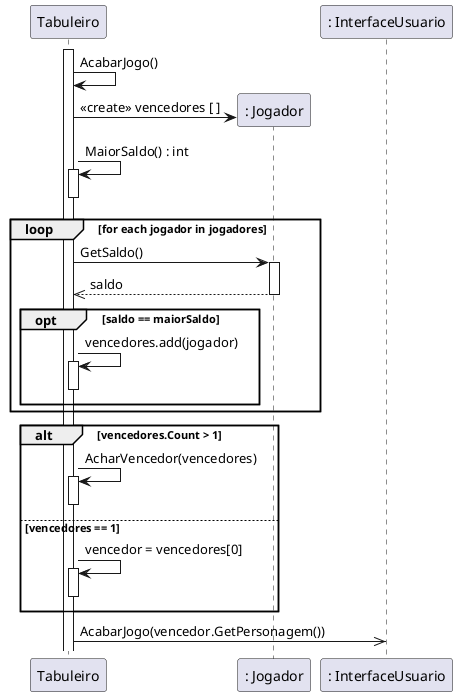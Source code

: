 @startuml
Activate Tabuleiro
":Tabuleiro" as Tabuleiro -> Tabuleiro : AcabarJogo()

Create ": Jogador" as Jogador
    Tabuleiro -> Jogador : <<create>> vencedores [ ]
    Tabuleiro -> Tabuleiro : MaiorSaldo() : int
    activate Tabuleiro
    deactivate Tabuleiro   
    loop for each jogador in jogadores   
        Tabuleiro -> Jogador : GetSaldo()
        activate Jogador
        Tabuleiro <<-- Jogador: saldo
        deactivate Jogador
        opt saldo == maiorSaldo
            Tabuleiro -> Tabuleiro : vencedores.add(jogador)
            activate Tabuleiro
            deactivate Tabuleiro
        end alt
    end loop

    alt vencedores.Count > 1
        Tabuleiro-> Tabuleiro: AcharVencedor(vencedores)
        activate Tabuleiro
        deactivate Tabuleiro

    else vencedores == 1
        Tabuleiro -> Tabuleiro: vencedor = vencedores[0]
        activate Tabuleiro
        deactivate Tabuleiro
    end
    Tabuleiro ->> ": InterfaceUsuario" as GUI : AcabarJogo(vencedor.GetPersonagem())
@enduml